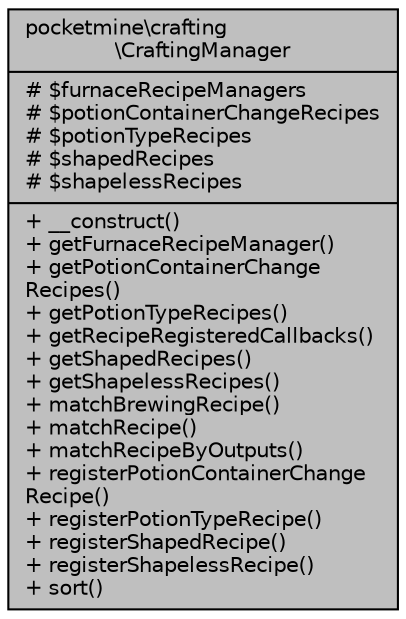 digraph "pocketmine\crafting\CraftingManager"
{
 // INTERACTIVE_SVG=YES
 // LATEX_PDF_SIZE
  edge [fontname="Helvetica",fontsize="10",labelfontname="Helvetica",labelfontsize="10"];
  node [fontname="Helvetica",fontsize="10",shape=record];
  Node1 [label="{pocketmine\\crafting\l\\CraftingManager\n|# $furnaceRecipeManagers\l# $potionContainerChangeRecipes\l# $potionTypeRecipes\l# $shapedRecipes\l# $shapelessRecipes\l|+ __construct()\l+ getFurnaceRecipeManager()\l+ getPotionContainerChange\lRecipes()\l+ getPotionTypeRecipes()\l+ getRecipeRegisteredCallbacks()\l+ getShapedRecipes()\l+ getShapelessRecipes()\l+ matchBrewingRecipe()\l+ matchRecipe()\l+ matchRecipeByOutputs()\l+ registerPotionContainerChange\lRecipe()\l+ registerPotionTypeRecipe()\l+ registerShapedRecipe()\l+ registerShapelessRecipe()\l+ sort()\l}",height=0.2,width=0.4,color="black", fillcolor="grey75", style="filled", fontcolor="black",tooltip=" "];
}
